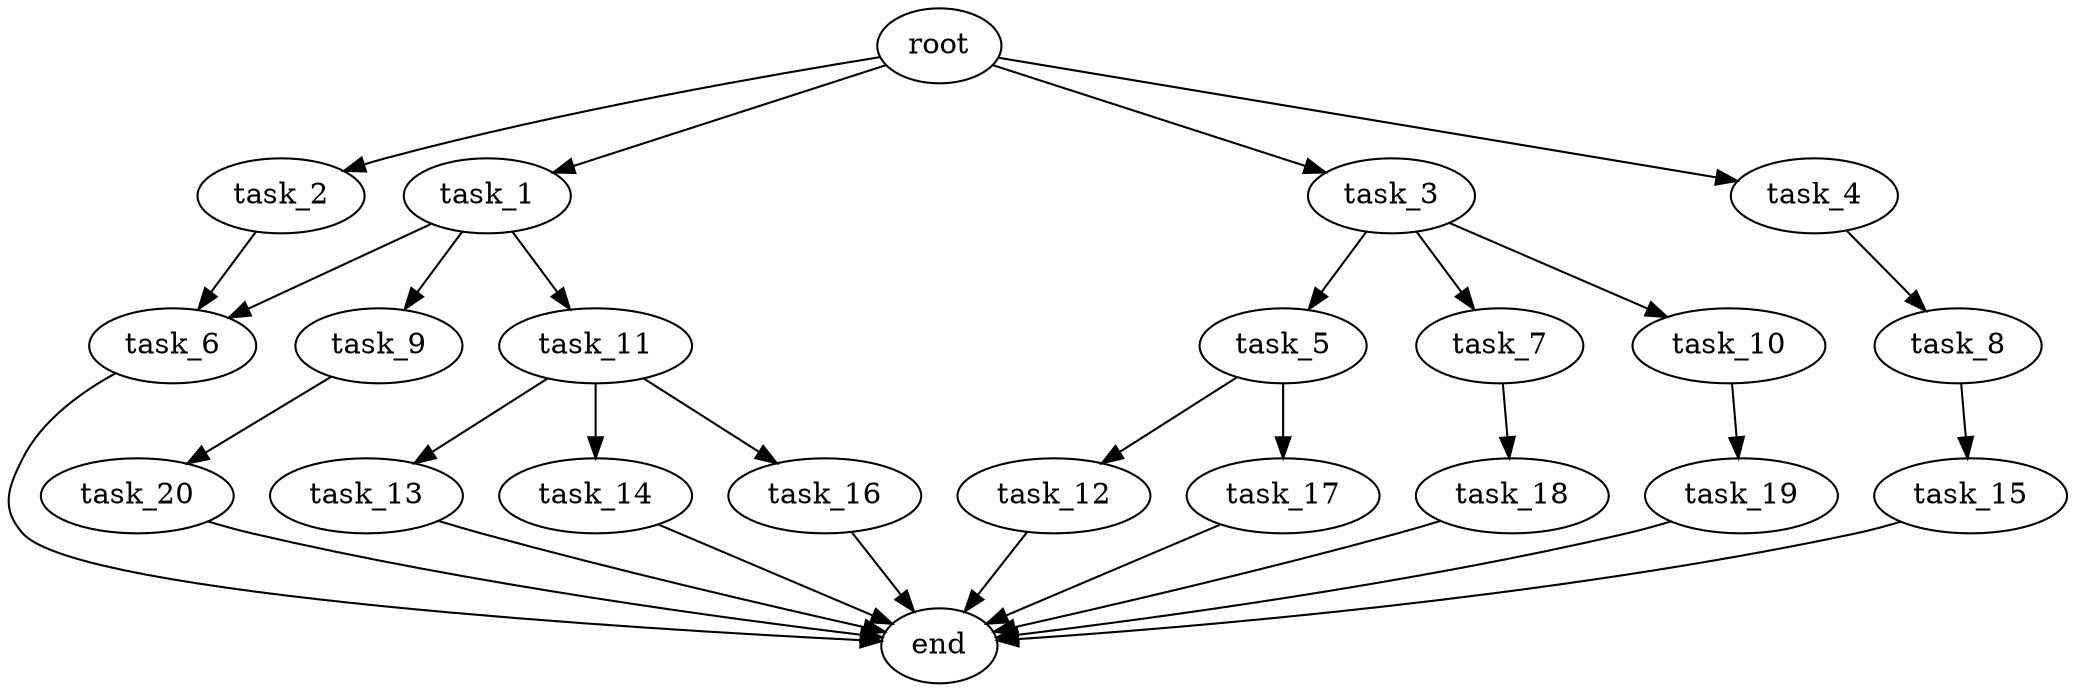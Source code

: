 digraph G {
  root [size="0.000000e+00"];
  task_1 [size="1.501747e+10"];
  task_2 [size="8.688317e+10"];
  task_3 [size="1.789489e+10"];
  task_4 [size="7.120763e+10"];
  task_5 [size="4.196397e+10"];
  task_6 [size="3.095874e+10"];
  task_7 [size="7.686536e+10"];
  task_8 [size="4.463136e+10"];
  task_9 [size="6.264902e+10"];
  task_10 [size="1.176422e+10"];
  task_11 [size="1.316579e+10"];
  task_12 [size="2.029314e+10"];
  task_13 [size="6.225981e+10"];
  task_14 [size="2.531857e+10"];
  task_15 [size="4.586968e+10"];
  task_16 [size="8.554255e+10"];
  task_17 [size="5.435468e+10"];
  task_18 [size="5.849974e+08"];
  task_19 [size="8.827147e+10"];
  task_20 [size="2.379546e+10"];
  end [size="0.000000e+00"];

  root -> task_1 [size="1.000000e-12"];
  root -> task_2 [size="1.000000e-12"];
  root -> task_3 [size="1.000000e-12"];
  root -> task_4 [size="1.000000e-12"];
  task_1 -> task_6 [size="1.547937e+08"];
  task_1 -> task_9 [size="6.264902e+08"];
  task_1 -> task_11 [size="1.316579e+08"];
  task_2 -> task_6 [size="1.547937e+08"];
  task_3 -> task_5 [size="4.196397e+08"];
  task_3 -> task_7 [size="7.686536e+08"];
  task_3 -> task_10 [size="1.176422e+08"];
  task_4 -> task_8 [size="4.463136e+08"];
  task_5 -> task_12 [size="2.029314e+08"];
  task_5 -> task_17 [size="5.435468e+08"];
  task_6 -> end [size="1.000000e-12"];
  task_7 -> task_18 [size="5.849974e+06"];
  task_8 -> task_15 [size="4.586968e+08"];
  task_9 -> task_20 [size="2.379546e+08"];
  task_10 -> task_19 [size="8.827147e+08"];
  task_11 -> task_13 [size="6.225981e+08"];
  task_11 -> task_14 [size="2.531857e+08"];
  task_11 -> task_16 [size="8.554255e+08"];
  task_12 -> end [size="1.000000e-12"];
  task_13 -> end [size="1.000000e-12"];
  task_14 -> end [size="1.000000e-12"];
  task_15 -> end [size="1.000000e-12"];
  task_16 -> end [size="1.000000e-12"];
  task_17 -> end [size="1.000000e-12"];
  task_18 -> end [size="1.000000e-12"];
  task_19 -> end [size="1.000000e-12"];
  task_20 -> end [size="1.000000e-12"];
}
